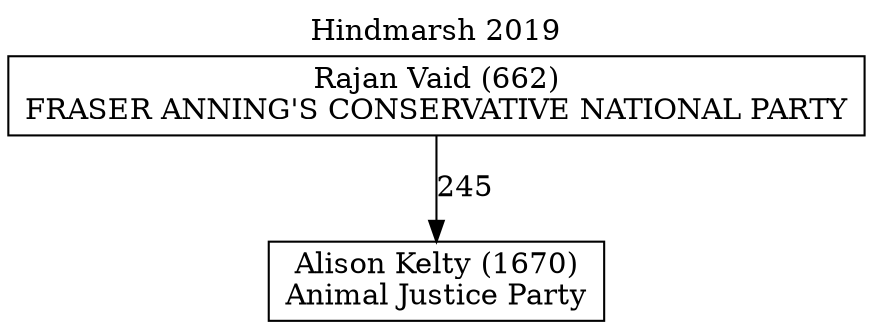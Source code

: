 // House preference flow
digraph "Alison Kelty (1670)_Hindmarsh_2019" {
	graph [label="Hindmarsh 2019" labelloc=t mclimit=10]
	node [shape=box]
	"Alison Kelty (1670)" [label="Alison Kelty (1670)
Animal Justice Party"]
	"Rajan Vaid (662)" [label="Rajan Vaid (662)
FRASER ANNING'S CONSERVATIVE NATIONAL PARTY"]
	"Rajan Vaid (662)" -> "Alison Kelty (1670)" [label=245]
}
